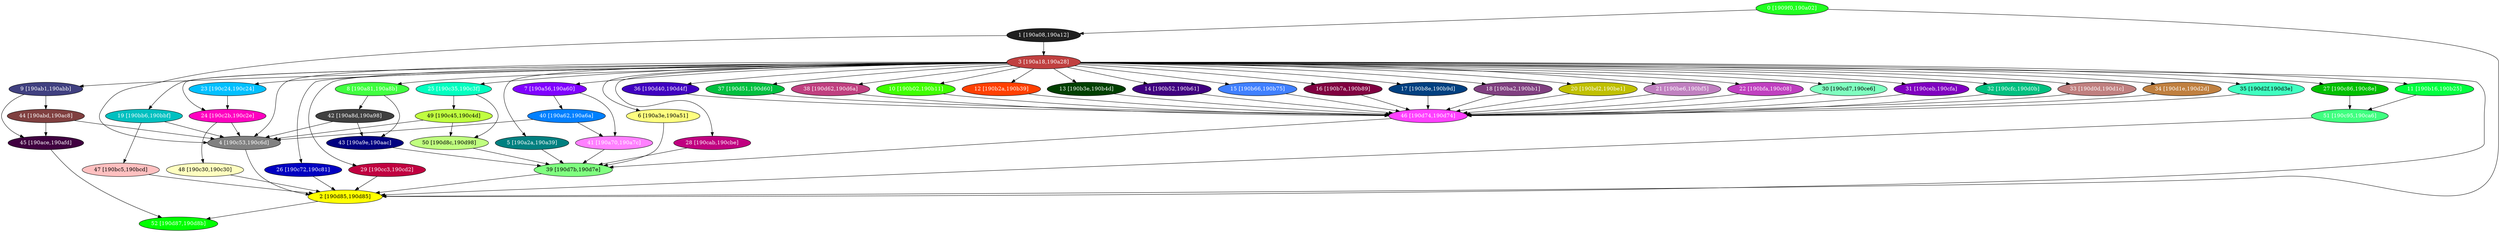 diGraph libnss3{
	libnss3_0  [style=filled fillcolor="#20FF20" fontcolor="#ffffff" shape=oval label="0 [1909f0,190a02]"]
	libnss3_1  [style=filled fillcolor="#202020" fontcolor="#ffffff" shape=oval label="1 [190a08,190a12]"]
	libnss3_2  [style=filled fillcolor="#FFFF00" fontcolor="#000000" shape=oval label="2 [190d85,190d85]"]
	libnss3_3  [style=filled fillcolor="#C04040" fontcolor="#ffffff" shape=oval label="3 [190a18,190a28]"]
	libnss3_4  [style=filled fillcolor="#808080" fontcolor="#ffffff" shape=oval label="4 [190c53,190c6d]"]
	libnss3_5  [style=filled fillcolor="#008080" fontcolor="#ffffff" shape=oval label="5 [190a2a,190a39]"]
	libnss3_6  [style=filled fillcolor="#FFFF80" fontcolor="#000000" shape=oval label="6 [190a3e,190a51]"]
	libnss3_7  [style=filled fillcolor="#8000FF" fontcolor="#ffffff" shape=oval label="7 [190a56,190a60]"]
	libnss3_8  [style=filled fillcolor="#40FF40" fontcolor="#ffffff" shape=oval label="8 [190a81,190a8b]"]
	libnss3_9  [style=filled fillcolor="#404080" fontcolor="#ffffff" shape=oval label="9 [190ab1,190abb]"]
	libnss3_a  [style=filled fillcolor="#40FF00" fontcolor="#ffffff" shape=oval label="10 [190b02,190b11]"]
	libnss3_b  [style=filled fillcolor="#00FF40" fontcolor="#ffffff" shape=oval label="11 [190b16,190b25]"]
	libnss3_c  [style=filled fillcolor="#FF4000" fontcolor="#ffffff" shape=oval label="12 [190b2a,190b39]"]
	libnss3_d  [style=filled fillcolor="#004000" fontcolor="#ffffff" shape=oval label="13 [190b3e,190b4d]"]
	libnss3_e  [style=filled fillcolor="#400080" fontcolor="#ffffff" shape=oval label="14 [190b52,190b61]"]
	libnss3_f  [style=filled fillcolor="#4080FF" fontcolor="#ffffff" shape=oval label="15 [190b66,190b75]"]
	libnss3_10  [style=filled fillcolor="#800040" fontcolor="#ffffff" shape=oval label="16 [190b7a,190b89]"]
	libnss3_11  [style=filled fillcolor="#004080" fontcolor="#ffffff" shape=oval label="17 [190b8e,190b9d]"]
	libnss3_12  [style=filled fillcolor="#804080" fontcolor="#ffffff" shape=oval label="18 [190ba2,190bb1]"]
	libnss3_13  [style=filled fillcolor="#00C0C0" fontcolor="#ffffff" shape=oval label="19 [190bb6,190bbf]"]
	libnss3_14  [style=filled fillcolor="#C0C000" fontcolor="#ffffff" shape=oval label="20 [190bd2,190be1]"]
	libnss3_15  [style=filled fillcolor="#C080C0" fontcolor="#ffffff" shape=oval label="21 [190be6,190bf5]"]
	libnss3_16  [style=filled fillcolor="#C040C0" fontcolor="#ffffff" shape=oval label="22 [190bfa,190c08]"]
	libnss3_17  [style=filled fillcolor="#00C0FF" fontcolor="#ffffff" shape=oval label="23 [190c24,190c24]"]
	libnss3_18  [style=filled fillcolor="#FF00C0" fontcolor="#ffffff" shape=oval label="24 [190c2b,190c2e]"]
	libnss3_19  [style=filled fillcolor="#00FFC0" fontcolor="#ffffff" shape=oval label="25 [190c35,190c3f]"]
	libnss3_1a  [style=filled fillcolor="#0000C0" fontcolor="#ffffff" shape=oval label="26 [190c72,190c81]"]
	libnss3_1b  [style=filled fillcolor="#00C000" fontcolor="#ffffff" shape=oval label="27 [190c86,190c8e]"]
	libnss3_1c  [style=filled fillcolor="#C00080" fontcolor="#ffffff" shape=oval label="28 [190cab,190cbe]"]
	libnss3_1d  [style=filled fillcolor="#C00040" fontcolor="#ffffff" shape=oval label="29 [190cc3,190cd2]"]
	libnss3_1e  [style=filled fillcolor="#80FFC0" fontcolor="#000000" shape=oval label="30 [190cd7,190ce6]"]
	libnss3_1f  [style=filled fillcolor="#8000C0" fontcolor="#ffffff" shape=oval label="31 [190ceb,190cfa]"]
	libnss3_20  [style=filled fillcolor="#00C080" fontcolor="#ffffff" shape=oval label="32 [190cfc,190d0b]"]
	libnss3_21  [style=filled fillcolor="#C08080" fontcolor="#ffffff" shape=oval label="33 [190d0d,190d1c]"]
	libnss3_22  [style=filled fillcolor="#C08040" fontcolor="#ffffff" shape=oval label="34 [190d1e,190d2d]"]
	libnss3_23  [style=filled fillcolor="#40FFC0" fontcolor="#000000" shape=oval label="35 [190d2f,190d3e]"]
	libnss3_24  [style=filled fillcolor="#4000C0" fontcolor="#ffffff" shape=oval label="36 [190d40,190d4f]"]
	libnss3_25  [style=filled fillcolor="#00C040" fontcolor="#ffffff" shape=oval label="37 [190d51,190d60]"]
	libnss3_26  [style=filled fillcolor="#C04080" fontcolor="#ffffff" shape=oval label="38 [190d62,190d6a]"]
	libnss3_27  [style=filled fillcolor="#80FF80" fontcolor="#000000" shape=oval label="39 [190d7b,190d7e]"]
	libnss3_28  [style=filled fillcolor="#0080FF" fontcolor="#ffffff" shape=oval label="40 [190a62,190a6a]"]
	libnss3_29  [style=filled fillcolor="#FF80FF" fontcolor="#ffffff" shape=oval label="41 [190a70,190a7c]"]
	libnss3_2a  [style=filled fillcolor="#404040" fontcolor="#ffffff" shape=oval label="42 [190a8d,190a98]"]
	libnss3_2b  [style=filled fillcolor="#000080" fontcolor="#ffffff" shape=oval label="43 [190a9e,190aac]"]
	libnss3_2c  [style=filled fillcolor="#804040" fontcolor="#ffffff" shape=oval label="44 [190abd,190ac8]"]
	libnss3_2d  [style=filled fillcolor="#400040" fontcolor="#ffffff" shape=oval label="45 [190ace,190afd]"]
	libnss3_2e  [style=filled fillcolor="#FF40FF" fontcolor="#ffffff" shape=oval label="46 [190d74,190d74]"]
	libnss3_2f  [style=filled fillcolor="#FFC0C0" fontcolor="#000000" shape=oval label="47 [190bc5,190bcd]"]
	libnss3_30  [style=filled fillcolor="#FFFFC0" fontcolor="#000000" shape=oval label="48 [190c30,190c30]"]
	libnss3_31  [style=filled fillcolor="#C0FF40" fontcolor="#000000" shape=oval label="49 [190c45,190c4d]"]
	libnss3_32  [style=filled fillcolor="#C0FF80" fontcolor="#000000" shape=oval label="50 [190d8c,190d98]"]
	libnss3_33  [style=filled fillcolor="#40FF80" fontcolor="#ffffff" shape=oval label="51 [190c95,190ca6]"]
	libnss3_34  [style=filled fillcolor="#00FF00" fontcolor="#ffffff" shape=oval label="52 [190d87,190d8b]"]

	libnss3_0 -> libnss3_1
	libnss3_0 -> libnss3_2
	libnss3_1 -> libnss3_3
	libnss3_1 -> libnss3_4
	libnss3_2 -> libnss3_34
	libnss3_3 -> libnss3_2
	libnss3_3 -> libnss3_4
	libnss3_3 -> libnss3_5
	libnss3_3 -> libnss3_6
	libnss3_3 -> libnss3_7
	libnss3_3 -> libnss3_8
	libnss3_3 -> libnss3_9
	libnss3_3 -> libnss3_a
	libnss3_3 -> libnss3_b
	libnss3_3 -> libnss3_c
	libnss3_3 -> libnss3_d
	libnss3_3 -> libnss3_e
	libnss3_3 -> libnss3_f
	libnss3_3 -> libnss3_10
	libnss3_3 -> libnss3_11
	libnss3_3 -> libnss3_12
	libnss3_3 -> libnss3_13
	libnss3_3 -> libnss3_14
	libnss3_3 -> libnss3_15
	libnss3_3 -> libnss3_16
	libnss3_3 -> libnss3_17
	libnss3_3 -> libnss3_18
	libnss3_3 -> libnss3_19
	libnss3_3 -> libnss3_1a
	libnss3_3 -> libnss3_1b
	libnss3_3 -> libnss3_1c
	libnss3_3 -> libnss3_1d
	libnss3_3 -> libnss3_1e
	libnss3_3 -> libnss3_1f
	libnss3_3 -> libnss3_20
	libnss3_3 -> libnss3_21
	libnss3_3 -> libnss3_22
	libnss3_3 -> libnss3_23
	libnss3_3 -> libnss3_24
	libnss3_3 -> libnss3_25
	libnss3_3 -> libnss3_26
	libnss3_4 -> libnss3_2
	libnss3_5 -> libnss3_27
	libnss3_6 -> libnss3_27
	libnss3_7 -> libnss3_28
	libnss3_7 -> libnss3_29
	libnss3_8 -> libnss3_2a
	libnss3_8 -> libnss3_2b
	libnss3_9 -> libnss3_2c
	libnss3_9 -> libnss3_2d
	libnss3_a -> libnss3_2e
	libnss3_b -> libnss3_33
	libnss3_c -> libnss3_2e
	libnss3_d -> libnss3_2e
	libnss3_e -> libnss3_2e
	libnss3_f -> libnss3_2e
	libnss3_10 -> libnss3_2e
	libnss3_11 -> libnss3_2e
	libnss3_12 -> libnss3_2e
	libnss3_13 -> libnss3_4
	libnss3_13 -> libnss3_2f
	libnss3_14 -> libnss3_2e
	libnss3_15 -> libnss3_2e
	libnss3_16 -> libnss3_2e
	libnss3_17 -> libnss3_18
	libnss3_18 -> libnss3_4
	libnss3_18 -> libnss3_30
	libnss3_19 -> libnss3_31
	libnss3_19 -> libnss3_32
	libnss3_1a -> libnss3_2
	libnss3_1b -> libnss3_33
	libnss3_1c -> libnss3_27
	libnss3_1d -> libnss3_2
	libnss3_1e -> libnss3_2e
	libnss3_1f -> libnss3_2e
	libnss3_20 -> libnss3_2e
	libnss3_21 -> libnss3_2e
	libnss3_22 -> libnss3_2e
	libnss3_23 -> libnss3_2e
	libnss3_24 -> libnss3_2e
	libnss3_25 -> libnss3_2e
	libnss3_26 -> libnss3_2e
	libnss3_27 -> libnss3_2
	libnss3_28 -> libnss3_4
	libnss3_28 -> libnss3_29
	libnss3_29 -> libnss3_27
	libnss3_2a -> libnss3_4
	libnss3_2a -> libnss3_2b
	libnss3_2b -> libnss3_27
	libnss3_2c -> libnss3_4
	libnss3_2c -> libnss3_2d
	libnss3_2d -> libnss3_34
	libnss3_2e -> libnss3_27
	libnss3_2f -> libnss3_2
	libnss3_30 -> libnss3_2
	libnss3_31 -> libnss3_4
	libnss3_31 -> libnss3_32
	libnss3_32 -> libnss3_27
	libnss3_33 -> libnss3_2
}
